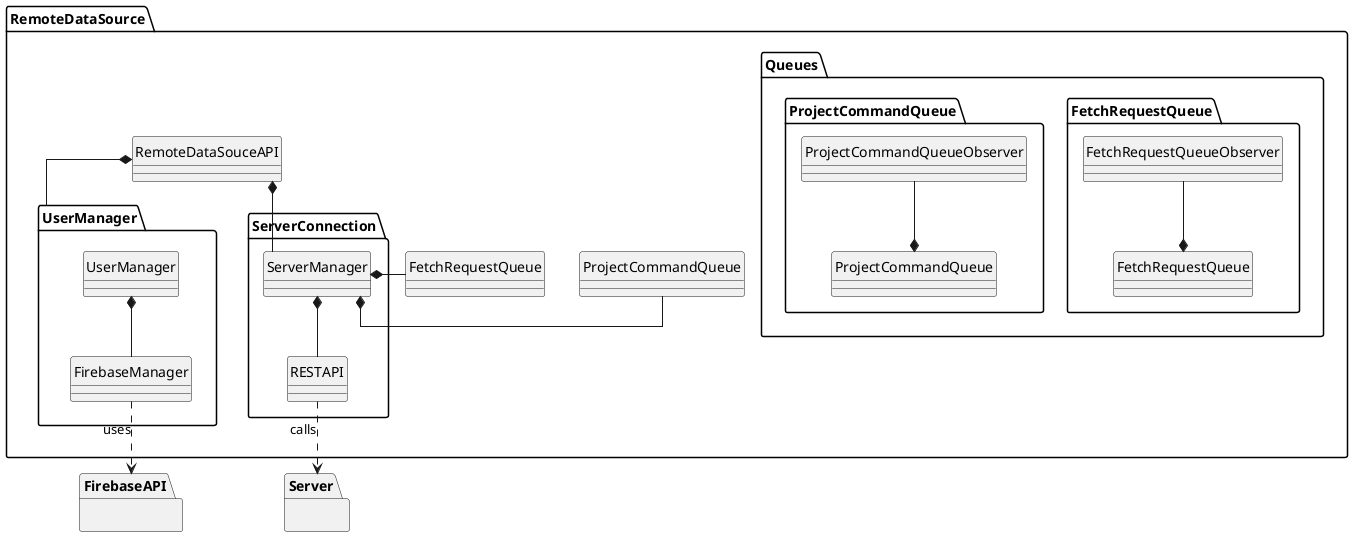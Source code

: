 @startuml
skinparam monochrome true
skinparam shadowing false
skinparam genericDisplay old
skinparam classAttributeIconSize 0
hide circle
skinparam Linetype ortho

package RemoteDataSource{



package UserManager{
    class UserManager{}
    class FirebaseManager{}

    UserManager *--FirebaseManager
}

package ServerConnection{
    class ServerManager
    class RESTAPI{}
}


    

    ServerManager *-- RESTAPI

package Queues {
    package FetchRequestQueue {
        class FetchRequestQueueObserver{}
        class FetchRequestQueue{}

        FetchRequestQueue *-up- FetchRequestQueueObserver
    }

    package ProjectCommandQueue {
        class ProjectCommandQueueObserver{}
        class ProjectCommandQueue{}

        ProjectCommandQueue *-up- ProjectCommandQueueObserver
    }
}

ServerManager *-left- ProjectCommandQueue
ServerManager *-left- FetchRequestQueue

RemoteDataSouceAPI *-- UserManager
RemoteDataSouceAPI *-- ServerManager
}

package FirebaseAPI{}
FirebaseManager .down.> FirebaseAPI: uses

package Server{}
RESTAPI .down.> Server: calls

@enduml